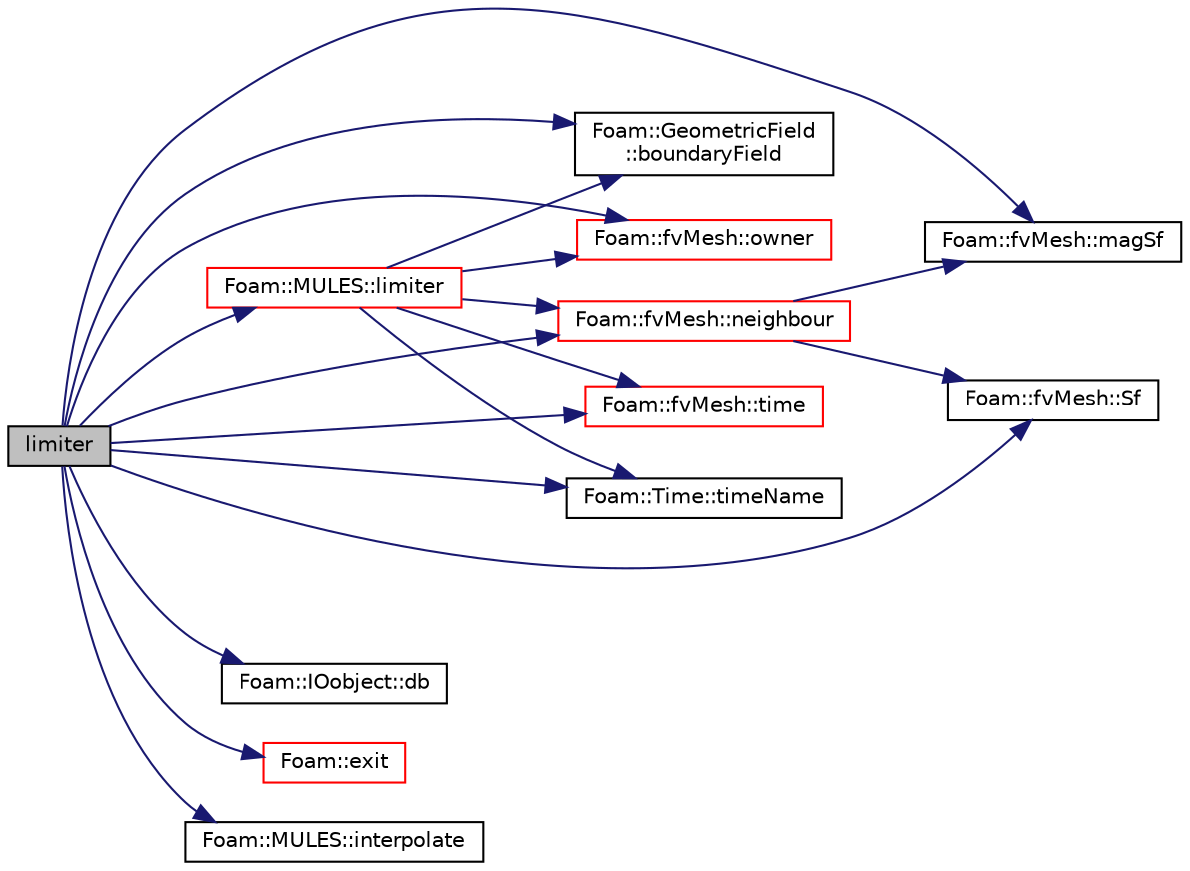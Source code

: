 digraph "limiter"
{
  bgcolor="transparent";
  edge [fontname="Helvetica",fontsize="10",labelfontname="Helvetica",labelfontsize="10"];
  node [fontname="Helvetica",fontsize="10",shape=record];
  rankdir="LR";
  Node1 [label="limiter",height=0.2,width=0.4,color="black", fillcolor="grey75", style="filled", fontcolor="black"];
  Node1 -> Node2 [color="midnightblue",fontsize="10",style="solid",fontname="Helvetica"];
  Node2 [label="Foam::GeometricField\l::boundaryField",height=0.2,width=0.4,color="black",URL="$a00924.html#a3c6c1a789b48ea0c5e8bff64f9c14f2d",tooltip="Return reference to GeometricBoundaryField. "];
  Node1 -> Node3 [color="midnightblue",fontsize="10",style="solid",fontname="Helvetica"];
  Node3 [label="Foam::IOobject::db",height=0.2,width=0.4,color="black",URL="$a01182.html#adf469b34fcd0250cef43ac4ce3f153ab",tooltip="Return the local objectRegistry. "];
  Node1 -> Node4 [color="midnightblue",fontsize="10",style="solid",fontname="Helvetica"];
  Node4 [label="Foam::exit",height=0.2,width=0.4,color="red",URL="$a10742.html#a06ca7250d8e89caf05243ec094843642"];
  Node1 -> Node5 [color="midnightblue",fontsize="10",style="solid",fontname="Helvetica"];
  Node5 [label="Foam::MULES::interpolate",height=0.2,width=0.4,color="black",URL="$a10800.html#a4d62f21551985d814104861e7c1d9b4f"];
  Node1 -> Node6 [color="midnightblue",fontsize="10",style="solid",fontname="Helvetica"];
  Node6 [label="Foam::MULES::limiter",height=0.2,width=0.4,color="red",URL="$a10800.html#ae7bb06bb4b6724eb8a202da04f6e5557"];
  Node6 -> Node2 [color="midnightblue",fontsize="10",style="solid",fontname="Helvetica"];
  Node6 -> Node7 [color="midnightblue",fontsize="10",style="solid",fontname="Helvetica"];
  Node7 [label="Foam::fvMesh::owner",height=0.2,width=0.4,color="red",URL="$a00879.html#a81b70644afb4bbfce365e57592142fcc",tooltip="Internal face owner. "];
  Node6 -> Node8 [color="midnightblue",fontsize="10",style="solid",fontname="Helvetica"];
  Node8 [label="Foam::fvMesh::neighbour",height=0.2,width=0.4,color="red",URL="$a00879.html#a942a1cffef163625ee3408ae1f057dec",tooltip="Internal face neighbour. "];
  Node8 -> Node9 [color="midnightblue",fontsize="10",style="solid",fontname="Helvetica"];
  Node9 [label="Foam::fvMesh::magSf",height=0.2,width=0.4,color="black",URL="$a00879.html#acd80c470c0e44554389fdd31e7321804",tooltip="Return cell face area magnitudes. "];
  Node8 -> Node10 [color="midnightblue",fontsize="10",style="solid",fontname="Helvetica"];
  Node10 [label="Foam::fvMesh::Sf",height=0.2,width=0.4,color="black",URL="$a00879.html#af12143fbad868b6e74ca00b7e97e84d6",tooltip="Return cell face area vectors. "];
  Node6 -> Node11 [color="midnightblue",fontsize="10",style="solid",fontname="Helvetica"];
  Node11 [label="Foam::fvMesh::time",height=0.2,width=0.4,color="red",URL="$a00879.html#a48fcf6de2789aff6b430b5fc1a05693f",tooltip="Return the top-level database. "];
  Node6 -> Node12 [color="midnightblue",fontsize="10",style="solid",fontname="Helvetica"];
  Node12 [label="Foam::Time::timeName",height=0.2,width=0.4,color="black",URL="$a02616.html#a5ae6a110de1b22323e19a46943c7f0c1",tooltip="Return time name of given scalar time. "];
  Node1 -> Node9 [color="midnightblue",fontsize="10",style="solid",fontname="Helvetica"];
  Node1 -> Node8 [color="midnightblue",fontsize="10",style="solid",fontname="Helvetica"];
  Node1 -> Node7 [color="midnightblue",fontsize="10",style="solid",fontname="Helvetica"];
  Node1 -> Node10 [color="midnightblue",fontsize="10",style="solid",fontname="Helvetica"];
  Node1 -> Node11 [color="midnightblue",fontsize="10",style="solid",fontname="Helvetica"];
  Node1 -> Node12 [color="midnightblue",fontsize="10",style="solid",fontname="Helvetica"];
}
